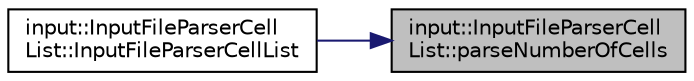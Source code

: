 digraph "input::InputFileParserCellList::parseNumberOfCells"
{
 // LATEX_PDF_SIZE
  edge [fontname="Helvetica",fontsize="10",labelfontname="Helvetica",labelfontsize="10"];
  node [fontname="Helvetica",fontsize="10",shape=record];
  rankdir="RL";
  Node1 [label="input::InputFileParserCell\lList::parseNumberOfCells",height=0.2,width=0.4,color="black", fillcolor="grey75", style="filled", fontcolor="black",tooltip="Parses the number of cells used for each dimension."];
  Node1 -> Node2 [dir="back",color="midnightblue",fontsize="10",style="solid",fontname="Helvetica"];
  Node2 [label="input::InputFileParserCell\lList::InputFileParserCellList",height=0.2,width=0.4,color="black", fillcolor="white", style="filled",URL="$classinput_1_1InputFileParserCellList.html#a3a2cd3daacb2faa86e39c0a6ec3ba122",tooltip="Construct a new Input File Parser Cell List:: Input File Parser Cell List object."];
}
